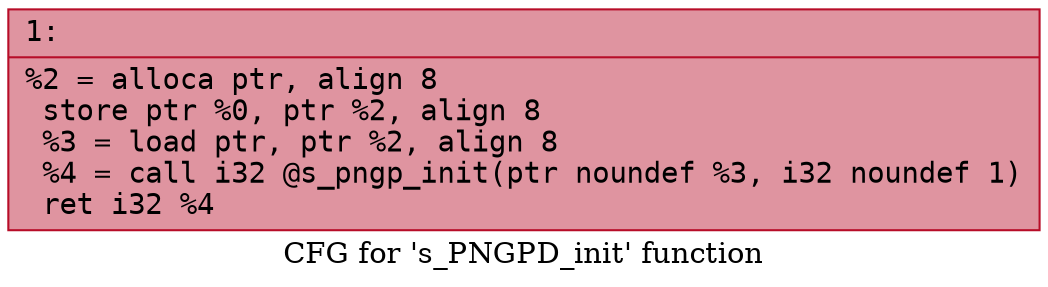 digraph "CFG for 's_PNGPD_init' function" {
	label="CFG for 's_PNGPD_init' function";

	Node0x600002f2e990 [shape=record,color="#b70d28ff", style=filled, fillcolor="#b70d2870" fontname="Courier",label="{1:\l|  %2 = alloca ptr, align 8\l  store ptr %0, ptr %2, align 8\l  %3 = load ptr, ptr %2, align 8\l  %4 = call i32 @s_pngp_init(ptr noundef %3, i32 noundef 1)\l  ret i32 %4\l}"];
}

